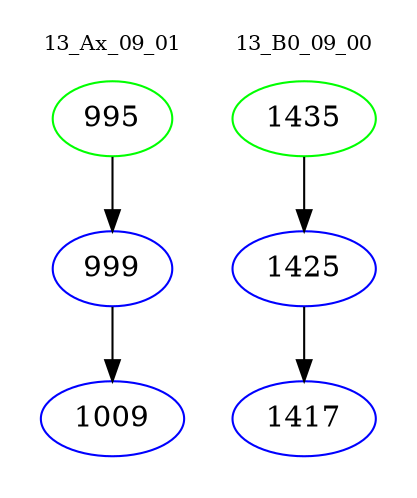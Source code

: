 digraph{
subgraph cluster_0 {
color = white
label = "13_Ax_09_01";
fontsize=10;
T0_995 [label="995", color="green"]
T0_995 -> T0_999 [color="black"]
T0_999 [label="999", color="blue"]
T0_999 -> T0_1009 [color="black"]
T0_1009 [label="1009", color="blue"]
}
subgraph cluster_1 {
color = white
label = "13_B0_09_00";
fontsize=10;
T1_1435 [label="1435", color="green"]
T1_1435 -> T1_1425 [color="black"]
T1_1425 [label="1425", color="blue"]
T1_1425 -> T1_1417 [color="black"]
T1_1417 [label="1417", color="blue"]
}
}
